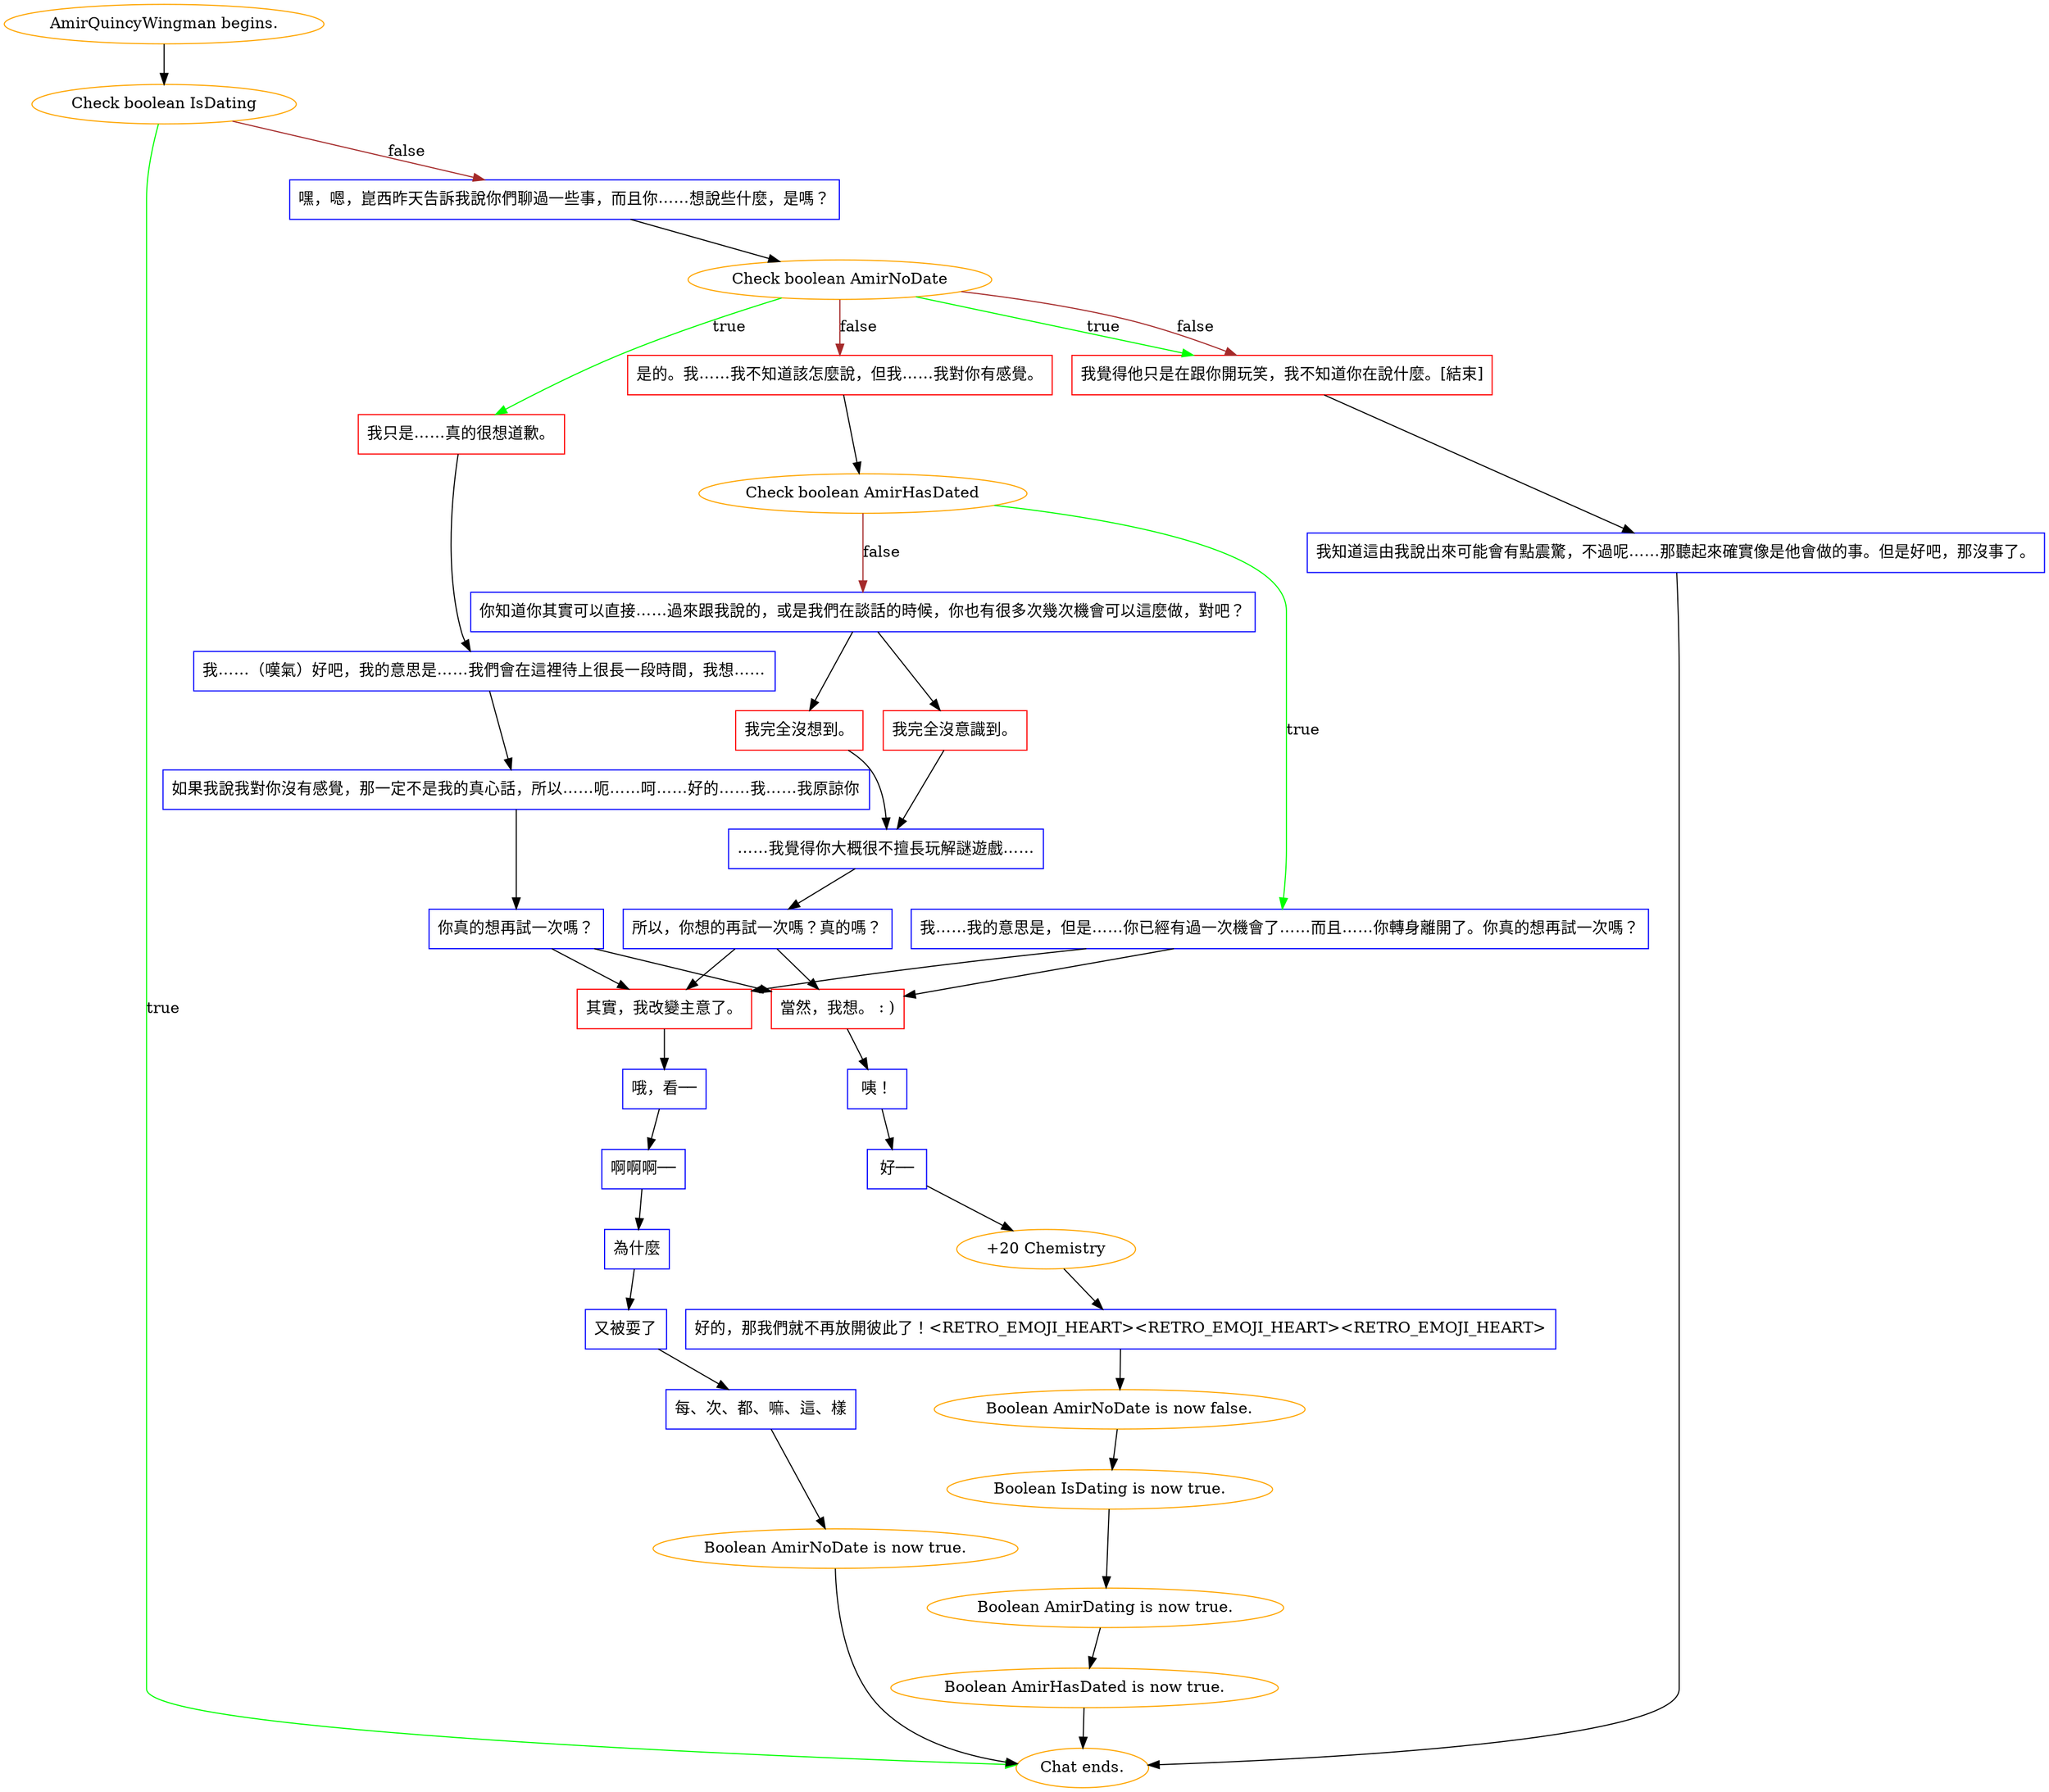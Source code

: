 digraph {
	"AmirQuincyWingman begins." [color=orange];
		"AmirQuincyWingman begins." -> j2651217478;
	j2651217478 [label="Check boolean IsDating",color=orange];
		j2651217478 -> "Chat ends." [label=true,color=green];
		j2651217478 -> j1741360207 [label=false,color=brown];
	"Chat ends." [color=orange];
	j1741360207 [label="嘿，嗯，崑西昨天告訴我說你們聊過一些事，而且你……想說些什麼，是嗎？",shape=box,color=blue];
		j1741360207 -> j3947516618;
	j3947516618 [label="Check boolean AmirNoDate",color=orange];
		j3947516618 -> j2120941770 [label=true,color=green];
		j3947516618 -> j1369394470 [label=true,color=green];
		j3947516618 -> j1884476135 [label=false,color=brown];
		j3947516618 -> j1369394470 [label=false,color=brown];
	j2120941770 [label="我只是……真的很想道歉。",shape=box,color=red];
		j2120941770 -> j3154033816;
	j1369394470 [label="我覺得他只是在跟你開玩笑，我不知道你在說什麼。[結束]",shape=box,color=red];
		j1369394470 -> j2377237735;
	j1884476135 [label="是的。我……我不知道該怎麼說，但我……我對你有感覺。",shape=box,color=red];
		j1884476135 -> j1238065800;
	j3154033816 [label="我……（嘆氣）好吧，我的意思是……我們會在這裡待上很長一段時間，我想……",shape=box,color=blue];
		j3154033816 -> j19837873;
	j2377237735 [label="我知道這由我說出來可能會有點震驚，不過呢……那聽起來確實像是他會做的事。但是好吧，那沒事了。",shape=box,color=blue];
		j2377237735 -> "Chat ends.";
	j1238065800 [label="Check boolean AmirHasDated",color=orange];
		j1238065800 -> j671670398 [label=true,color=green];
		j1238065800 -> j4158871207 [label=false,color=brown];
	j19837873 [label="如果我說我對你沒有感覺，那一定不是我的真心話，所以……呃……呵……好的……我……我原諒你",shape=box,color=blue];
		j19837873 -> j2782890466;
	j671670398 [label="我……我的意思是，但是……你已經有過一次機會了……而且……你轉身離開了。你真的想再試一次嗎？",shape=box,color=blue];
		j671670398 -> j2817894014;
		j671670398 -> j2723374214;
	j4158871207 [label="你知道你其實可以直接……過來跟我說的，或是我們在談話的時候，你也有很多次幾次機會可以這麼做，對吧？",shape=box,color=blue];
		j4158871207 -> j136994360;
		j4158871207 -> j2232416960;
	j2782890466 [label="你真的想再試一次嗎？",shape=box,color=blue];
		j2782890466 -> j2817894014;
		j2782890466 -> j2723374214;
	j2817894014 [label="當然，我想。 : )",shape=box,color=red];
		j2817894014 -> j3481556136;
	j2723374214 [label="其實，我改變主意了。",shape=box,color=red];
		j2723374214 -> j2839044522;
	j136994360 [label="我完全沒意識到。",shape=box,color=red];
		j136994360 -> j1088425617;
	j2232416960 [label="我完全沒想到。",shape=box,color=red];
		j2232416960 -> j1088425617;
	j3481556136 [label="咦！",shape=box,color=blue];
		j3481556136 -> j2872439312;
	j2839044522 [label="哦，看──",shape=box,color=blue];
		j2839044522 -> j3190777744;
	j1088425617 [label="……我覺得你大概很不擅長玩解謎遊戲……",shape=box,color=blue];
		j1088425617 -> j3183043802;
	j2872439312 [label="好──",shape=box,color=blue];
		j2872439312 -> j211999960;
	j3190777744 [label="啊啊啊──",shape=box,color=blue];
		j3190777744 -> j2365196891;
	j3183043802 [label="所以，你想的再試一次嗎？真的嗎？",shape=box,color=blue];
		j3183043802 -> j2817894014;
		j3183043802 -> j2723374214;
	j211999960 [label="+20 Chemistry",color=orange];
		j211999960 -> j2040347813;
	j2365196891 [label="為什麼",shape=box,color=blue];
		j2365196891 -> j1224017212;
	j2040347813 [label="好的，那我們就不再放開彼此了！<RETRO_EMOJI_HEART><RETRO_EMOJI_HEART><RETRO_EMOJI_HEART>",shape=box,color=blue];
		j2040347813 -> j1639322704;
	j1224017212 [label="又被耍了",shape=box,color=blue];
		j1224017212 -> j3995678829;
	j1639322704 [label="Boolean AmirNoDate is now false.",color=orange];
		j1639322704 -> j3811959397;
	j3995678829 [label="每、次、都、嘛、這、樣",shape=box,color=blue];
		j3995678829 -> j2322051913;
	j3811959397 [label="Boolean IsDating is now true.",color=orange];
		j3811959397 -> j718834166;
	j2322051913 [label="Boolean AmirNoDate is now true.",color=orange];
		j2322051913 -> "Chat ends.";
	j718834166 [label="Boolean AmirDating is now true.",color=orange];
		j718834166 -> j413995954;
	j413995954 [label="Boolean AmirHasDated is now true.",color=orange];
		j413995954 -> "Chat ends.";
}
